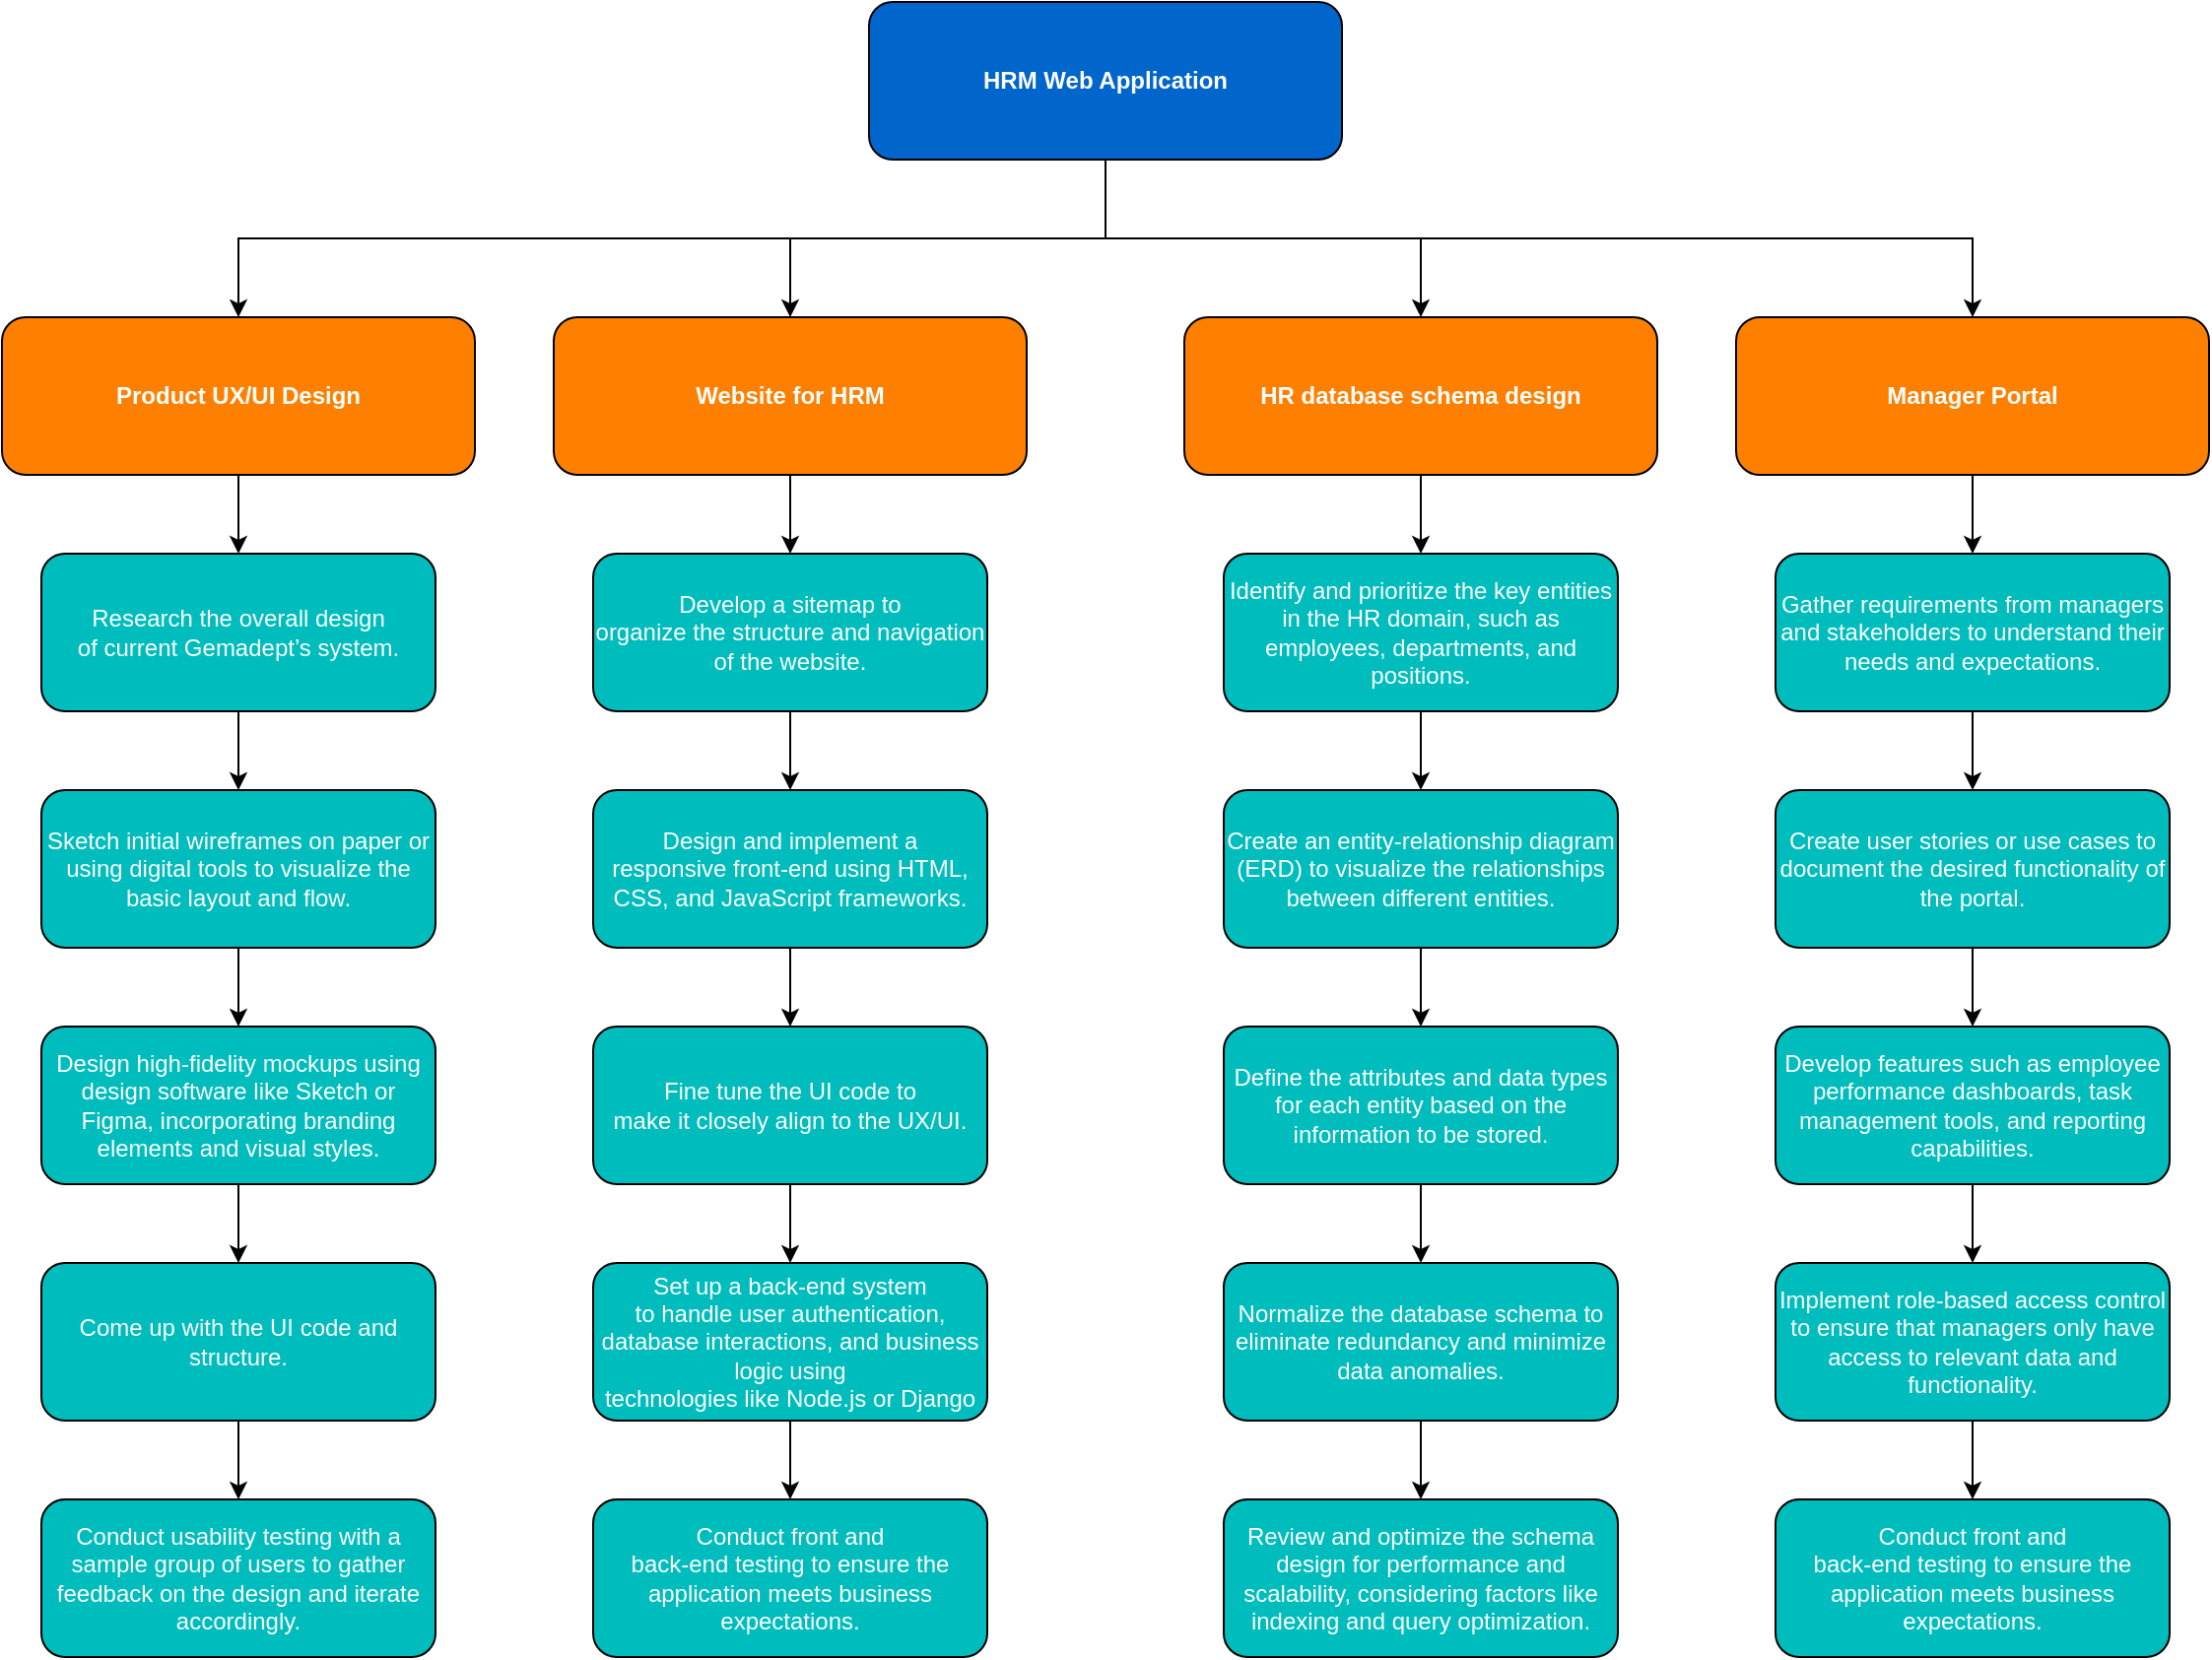 <mxfile version="23.1.5" type="device">
  <diagram name="Page-1" id="knRfgs-JKLc_IuuAq2xP">
    <mxGraphModel dx="2785" dy="1798" grid="0" gridSize="10" guides="1" tooltips="1" connect="1" arrows="1" fold="1" page="0" pageScale="1" pageWidth="850" pageHeight="1100" math="0" shadow="0">
      <root>
        <mxCell id="0" />
        <mxCell id="1" parent="0" />
        <mxCell id="RmJ5_ofuvu7ZLegVzyln-1" value="&lt;font color=&quot;#ffffff&quot;&gt;HR database schema design&lt;/font&gt;" style="rounded=1;whiteSpace=wrap;html=1;fontStyle=1;strokeColor=#000000;fillColor=#FF8000;" parent="1" vertex="1">
          <mxGeometry x="80" width="240" height="80" as="geometry" />
        </mxCell>
        <mxCell id="RmJ5_ofuvu7ZLegVzyln-5" value="Identify and prioritize the key entities in the HR domain, such as employees, departments, and positions." style="rounded=1;whiteSpace=wrap;html=1;fillColor=#00BDBD;fontColor=#FFFFFF;" parent="1" vertex="1">
          <mxGeometry x="100" y="120" width="200" height="80" as="geometry" />
        </mxCell>
        <mxCell id="RmJ5_ofuvu7ZLegVzyln-6" value="Create an entity-relationship diagram (ERD) to visualize the relationships between different entities." style="rounded=1;whiteSpace=wrap;html=1;fillColor=#00BDBD;fontColor=#FFFFFF;" parent="1" vertex="1">
          <mxGeometry x="100" y="240" width="200" height="80" as="geometry" />
        </mxCell>
        <mxCell id="RmJ5_ofuvu7ZLegVzyln-7" value="Define the attributes and data types for each entity based on the information to be stored." style="rounded=1;whiteSpace=wrap;html=1;fillColor=#00BDBD;fontColor=#FFFFFF;" parent="1" vertex="1">
          <mxGeometry x="100" y="360" width="200" height="80" as="geometry" />
        </mxCell>
        <mxCell id="RmJ5_ofuvu7ZLegVzyln-8" value="Normalize the database schema to eliminate redundancy and minimize data anomalies." style="rounded=1;whiteSpace=wrap;html=1;fillColor=#00BDBD;fontColor=#FFFFFF;" parent="1" vertex="1">
          <mxGeometry x="100" y="480" width="200" height="80" as="geometry" />
        </mxCell>
        <mxCell id="RmJ5_ofuvu7ZLegVzyln-9" value="Review and optimize the schema design for performance and scalability, considering factors like indexing and query optimization." style="rounded=1;whiteSpace=wrap;html=1;fillColor=#00BDBD;fontColor=#FFFFFF;" parent="1" vertex="1">
          <mxGeometry x="100" y="600" width="200" height="80" as="geometry" />
        </mxCell>
        <mxCell id="RmJ5_ofuvu7ZLegVzyln-10" value="" style="endArrow=classic;html=1;rounded=0;fontStyle=1;strokeColor=#000000;" parent="1" source="RmJ5_ofuvu7ZLegVzyln-1" target="RmJ5_ofuvu7ZLegVzyln-5" edge="1">
          <mxGeometry width="50" height="50" relative="1" as="geometry">
            <mxPoint x="-30" y="220" as="sourcePoint" />
            <mxPoint x="20" y="170" as="targetPoint" />
          </mxGeometry>
        </mxCell>
        <mxCell id="RmJ5_ofuvu7ZLegVzyln-11" value="" style="endArrow=classic;html=1;rounded=0;fillColor=#00BDBD;fontColor=#FFFFFF;" parent="1" source="RmJ5_ofuvu7ZLegVzyln-5" target="RmJ5_ofuvu7ZLegVzyln-6" edge="1">
          <mxGeometry width="50" height="50" relative="1" as="geometry">
            <mxPoint x="210" y="90" as="sourcePoint" />
            <mxPoint x="210" y="130" as="targetPoint" />
          </mxGeometry>
        </mxCell>
        <mxCell id="RmJ5_ofuvu7ZLegVzyln-12" value="" style="endArrow=classic;html=1;rounded=0;fillColor=#00BDBD;fontColor=#FFFFFF;" parent="1" source="RmJ5_ofuvu7ZLegVzyln-6" target="RmJ5_ofuvu7ZLegVzyln-7" edge="1">
          <mxGeometry width="50" height="50" relative="1" as="geometry">
            <mxPoint x="210" y="210" as="sourcePoint" />
            <mxPoint x="210" y="250" as="targetPoint" />
          </mxGeometry>
        </mxCell>
        <mxCell id="RmJ5_ofuvu7ZLegVzyln-13" value="" style="endArrow=classic;html=1;rounded=0;fillColor=#00BDBD;fontColor=#FFFFFF;" parent="1" source="RmJ5_ofuvu7ZLegVzyln-7" target="RmJ5_ofuvu7ZLegVzyln-8" edge="1">
          <mxGeometry width="50" height="50" relative="1" as="geometry">
            <mxPoint x="210" y="330" as="sourcePoint" />
            <mxPoint x="210" y="370" as="targetPoint" />
          </mxGeometry>
        </mxCell>
        <mxCell id="RmJ5_ofuvu7ZLegVzyln-14" value="" style="endArrow=classic;html=1;rounded=0;fillColor=#00BDBD;fontColor=#FFFFFF;" parent="1" source="RmJ5_ofuvu7ZLegVzyln-8" target="RmJ5_ofuvu7ZLegVzyln-9" edge="1">
          <mxGeometry width="50" height="50" relative="1" as="geometry">
            <mxPoint x="210" y="450" as="sourcePoint" />
            <mxPoint x="210" y="490" as="targetPoint" />
          </mxGeometry>
        </mxCell>
        <mxCell id="RmJ5_ofuvu7ZLegVzyln-15" value="&lt;font color=&quot;#ffffff&quot;&gt;HRM Web Application&lt;/font&gt;" style="rounded=1;whiteSpace=wrap;html=1;fillColor=#0066CC;fontStyle=1;strokeColor=default;" parent="1" vertex="1">
          <mxGeometry x="-80" y="-160" width="240" height="80" as="geometry" />
        </mxCell>
        <mxCell id="RmJ5_ofuvu7ZLegVzyln-16" value="" style="endArrow=classic;html=1;rounded=0;edgeStyle=orthogonalEdgeStyle;fillColor=#CC6600;" parent="1" source="RmJ5_ofuvu7ZLegVzyln-15" target="RmJ5_ofuvu7ZLegVzyln-1" edge="1">
          <mxGeometry width="50" height="50" relative="1" as="geometry">
            <mxPoint x="360" y="150" as="sourcePoint" />
            <mxPoint x="410" y="100" as="targetPoint" />
          </mxGeometry>
        </mxCell>
        <mxCell id="RmJ5_ofuvu7ZLegVzyln-17" value="&lt;font color=&quot;#ffffff&quot;&gt;Manager Portal&lt;/font&gt;" style="rounded=1;whiteSpace=wrap;html=1;fontStyle=1;strokeColor=#000000;fillColor=#FF8000;" parent="1" vertex="1">
          <mxGeometry x="360" width="240" height="80" as="geometry" />
        </mxCell>
        <mxCell id="RmJ5_ofuvu7ZLegVzyln-18" value="Gather requirements from managers and stakeholders to understand their needs and expectations." style="rounded=1;whiteSpace=wrap;html=1;fillColor=#00BDBD;fontColor=#FFFFFF;" parent="1" vertex="1">
          <mxGeometry x="380" y="120" width="200" height="80" as="geometry" />
        </mxCell>
        <mxCell id="RmJ5_ofuvu7ZLegVzyln-19" value="Create user stories or use cases to document the desired functionality of the portal." style="rounded=1;whiteSpace=wrap;html=1;fillColor=#00BDBD;fontColor=#FFFFFF;" parent="1" vertex="1">
          <mxGeometry x="380" y="240" width="200" height="80" as="geometry" />
        </mxCell>
        <mxCell id="RmJ5_ofuvu7ZLegVzyln-20" value="Develop features such as employee performance dashboards, task management tools, and reporting capabilities." style="rounded=1;whiteSpace=wrap;html=1;fillColor=#00BDBD;fontColor=#FFFFFF;" parent="1" vertex="1">
          <mxGeometry x="380" y="360" width="200" height="80" as="geometry" />
        </mxCell>
        <mxCell id="RmJ5_ofuvu7ZLegVzyln-21" value="Implement role-based access control to ensure that managers only have access to relevant data and functionality." style="rounded=1;whiteSpace=wrap;html=1;fillColor=#00BDBD;fontColor=#FFFFFF;" parent="1" vertex="1">
          <mxGeometry x="380" y="480" width="200" height="80" as="geometry" />
        </mxCell>
        <mxCell id="RmJ5_ofuvu7ZLegVzyln-22" value="Conduct front and&lt;br&gt;back-end testing to ensure the application meets business expectations." style="rounded=1;whiteSpace=wrap;html=1;fillColor=#00BDBD;fontColor=#FFFFFF;" parent="1" vertex="1">
          <mxGeometry x="380" y="600" width="200" height="80" as="geometry" />
        </mxCell>
        <mxCell id="RmJ5_ofuvu7ZLegVzyln-23" value="" style="endArrow=classic;html=1;rounded=0;fontStyle=1;strokeColor=#000000;" parent="1" source="RmJ5_ofuvu7ZLegVzyln-17" target="RmJ5_ofuvu7ZLegVzyln-18" edge="1">
          <mxGeometry width="50" height="50" relative="1" as="geometry">
            <mxPoint x="250" y="220" as="sourcePoint" />
            <mxPoint x="300" y="170" as="targetPoint" />
          </mxGeometry>
        </mxCell>
        <mxCell id="RmJ5_ofuvu7ZLegVzyln-24" value="" style="endArrow=classic;html=1;rounded=0;fillColor=#00BDBD;fontColor=#FFFFFF;" parent="1" source="RmJ5_ofuvu7ZLegVzyln-18" target="RmJ5_ofuvu7ZLegVzyln-19" edge="1">
          <mxGeometry width="50" height="50" relative="1" as="geometry">
            <mxPoint x="490" y="90" as="sourcePoint" />
            <mxPoint x="490" y="130" as="targetPoint" />
          </mxGeometry>
        </mxCell>
        <mxCell id="RmJ5_ofuvu7ZLegVzyln-25" value="" style="endArrow=classic;html=1;rounded=0;fillColor=#00BDBD;fontColor=#FFFFFF;" parent="1" source="RmJ5_ofuvu7ZLegVzyln-19" target="RmJ5_ofuvu7ZLegVzyln-20" edge="1">
          <mxGeometry width="50" height="50" relative="1" as="geometry">
            <mxPoint x="490" y="210" as="sourcePoint" />
            <mxPoint x="490" y="250" as="targetPoint" />
          </mxGeometry>
        </mxCell>
        <mxCell id="RmJ5_ofuvu7ZLegVzyln-26" value="" style="endArrow=classic;html=1;rounded=0;fillColor=#00BDBD;fontColor=#FFFFFF;" parent="1" source="RmJ5_ofuvu7ZLegVzyln-20" target="RmJ5_ofuvu7ZLegVzyln-21" edge="1">
          <mxGeometry width="50" height="50" relative="1" as="geometry">
            <mxPoint x="490" y="330" as="sourcePoint" />
            <mxPoint x="490" y="370" as="targetPoint" />
          </mxGeometry>
        </mxCell>
        <mxCell id="RmJ5_ofuvu7ZLegVzyln-27" value="" style="endArrow=classic;html=1;rounded=0;fillColor=#00BDBD;fontColor=#FFFFFF;" parent="1" source="RmJ5_ofuvu7ZLegVzyln-21" target="RmJ5_ofuvu7ZLegVzyln-22" edge="1">
          <mxGeometry width="50" height="50" relative="1" as="geometry">
            <mxPoint x="490" y="450" as="sourcePoint" />
            <mxPoint x="490" y="490" as="targetPoint" />
          </mxGeometry>
        </mxCell>
        <mxCell id="RmJ5_ofuvu7ZLegVzyln-28" value="" style="endArrow=classic;html=1;rounded=0;edgeStyle=orthogonalEdgeStyle;fillColor=#CC6600;" parent="1" source="RmJ5_ofuvu7ZLegVzyln-15" target="RmJ5_ofuvu7ZLegVzyln-17" edge="1">
          <mxGeometry width="50" height="50" relative="1" as="geometry">
            <mxPoint x="50" y="-70" as="sourcePoint" />
            <mxPoint x="210" y="10" as="targetPoint" />
            <Array as="points">
              <mxPoint x="40" y="-40" />
              <mxPoint x="480" y="-40" />
            </Array>
          </mxGeometry>
        </mxCell>
        <mxCell id="RmJ5_ofuvu7ZLegVzyln-29" value="&lt;font color=&quot;#ffffff&quot;&gt;Website for HRM&lt;/font&gt;" style="rounded=1;whiteSpace=wrap;html=1;fontStyle=1;strokeColor=#000000;fillColor=#FF8000;" parent="1" vertex="1">
          <mxGeometry x="-240" width="240" height="80" as="geometry" />
        </mxCell>
        <mxCell id="RmJ5_ofuvu7ZLegVzyln-30" value="Develop a sitemap to&lt;br&gt;organize the structure and navigation of the website." style="rounded=1;whiteSpace=wrap;html=1;fillColor=#00BDBD;fontColor=#FFFFFF;" parent="1" vertex="1">
          <mxGeometry x="-220" y="120" width="200" height="80" as="geometry" />
        </mxCell>
        <mxCell id="RmJ5_ofuvu7ZLegVzyln-31" value="Design and implement a&lt;br&gt;responsive front-end using HTML, CSS, and JavaScript frameworks." style="rounded=1;whiteSpace=wrap;html=1;fillColor=#00BDBD;fontColor=#FFFFFF;" parent="1" vertex="1">
          <mxGeometry x="-220" y="240" width="200" height="80" as="geometry" />
        </mxCell>
        <mxCell id="RmJ5_ofuvu7ZLegVzyln-32" value="Fine tune the UI code to&lt;br&gt;make it closely align to the UX/UI." style="rounded=1;whiteSpace=wrap;html=1;fillColor=#00BDBD;fontColor=#FFFFFF;" parent="1" vertex="1">
          <mxGeometry x="-220" y="360" width="200" height="80" as="geometry" />
        </mxCell>
        <mxCell id="RmJ5_ofuvu7ZLegVzyln-33" value="Set up a back-end system&lt;br&gt;to handle user authentication, database interactions, and business logic using&lt;br&gt;technologies like Node.js or Django" style="rounded=1;whiteSpace=wrap;html=1;fillColor=#00BDBD;fontColor=#FFFFFF;" parent="1" vertex="1">
          <mxGeometry x="-220" y="480" width="200" height="80" as="geometry" />
        </mxCell>
        <mxCell id="RmJ5_ofuvu7ZLegVzyln-34" value="Conduct front and&lt;br&gt;back-end testing to ensure the application meets business expectations." style="rounded=1;whiteSpace=wrap;html=1;fillColor=#00BDBD;fontColor=#FFFFFF;" parent="1" vertex="1">
          <mxGeometry x="-220" y="600" width="200" height="80" as="geometry" />
        </mxCell>
        <mxCell id="RmJ5_ofuvu7ZLegVzyln-35" value="" style="endArrow=classic;html=1;rounded=0;fontStyle=1;strokeColor=#000000;" parent="1" source="RmJ5_ofuvu7ZLegVzyln-29" target="RmJ5_ofuvu7ZLegVzyln-30" edge="1">
          <mxGeometry width="50" height="50" relative="1" as="geometry">
            <mxPoint x="-350" y="220" as="sourcePoint" />
            <mxPoint x="-300" y="170" as="targetPoint" />
          </mxGeometry>
        </mxCell>
        <mxCell id="RmJ5_ofuvu7ZLegVzyln-36" value="" style="endArrow=classic;html=1;rounded=0;fillColor=#00BDBD;fontColor=#FFFFFF;" parent="1" source="RmJ5_ofuvu7ZLegVzyln-30" target="RmJ5_ofuvu7ZLegVzyln-31" edge="1">
          <mxGeometry width="50" height="50" relative="1" as="geometry">
            <mxPoint x="-110" y="90" as="sourcePoint" />
            <mxPoint x="-110" y="130" as="targetPoint" />
          </mxGeometry>
        </mxCell>
        <mxCell id="RmJ5_ofuvu7ZLegVzyln-37" value="" style="endArrow=classic;html=1;rounded=0;fillColor=#00BDBD;fontColor=#FFFFFF;" parent="1" source="RmJ5_ofuvu7ZLegVzyln-31" target="RmJ5_ofuvu7ZLegVzyln-32" edge="1">
          <mxGeometry width="50" height="50" relative="1" as="geometry">
            <mxPoint x="-110" y="210" as="sourcePoint" />
            <mxPoint x="-110" y="250" as="targetPoint" />
          </mxGeometry>
        </mxCell>
        <mxCell id="RmJ5_ofuvu7ZLegVzyln-38" value="" style="endArrow=classic;html=1;rounded=0;fillColor=#00BDBD;fontColor=#FFFFFF;" parent="1" source="RmJ5_ofuvu7ZLegVzyln-32" target="RmJ5_ofuvu7ZLegVzyln-33" edge="1">
          <mxGeometry width="50" height="50" relative="1" as="geometry">
            <mxPoint x="-110" y="330" as="sourcePoint" />
            <mxPoint x="-110" y="370" as="targetPoint" />
          </mxGeometry>
        </mxCell>
        <mxCell id="RmJ5_ofuvu7ZLegVzyln-39" value="" style="endArrow=classic;html=1;rounded=0;fillColor=#00BDBD;fontColor=#FFFFFF;" parent="1" source="RmJ5_ofuvu7ZLegVzyln-33" target="RmJ5_ofuvu7ZLegVzyln-34" edge="1">
          <mxGeometry width="50" height="50" relative="1" as="geometry">
            <mxPoint x="-110" y="450" as="sourcePoint" />
            <mxPoint x="-110" y="490" as="targetPoint" />
          </mxGeometry>
        </mxCell>
        <mxCell id="RmJ5_ofuvu7ZLegVzyln-40" value="&lt;font color=&quot;#ffffff&quot;&gt;Product UX/UI Design&lt;/font&gt;" style="rounded=1;whiteSpace=wrap;html=1;fontStyle=1;strokeColor=#000000;fillColor=#FF8000;" parent="1" vertex="1">
          <mxGeometry x="-520" width="240" height="80" as="geometry" />
        </mxCell>
        <mxCell id="RmJ5_ofuvu7ZLegVzyln-41" value="Research the overall design&lt;div&gt;of current Gemadept’s system.&lt;/div&gt;" style="rounded=1;whiteSpace=wrap;html=1;fillColor=#00BDBD;fontColor=#FFFFFF;" parent="1" vertex="1">
          <mxGeometry x="-500" y="120" width="200" height="80" as="geometry" />
        </mxCell>
        <mxCell id="RmJ5_ofuvu7ZLegVzyln-42" value="Sketch initial wireframes on paper or using digital tools to visualize the basic layout and flow." style="rounded=1;whiteSpace=wrap;html=1;fillColor=#00BDBD;fontColor=#FFFFFF;" parent="1" vertex="1">
          <mxGeometry x="-500" y="240" width="200" height="80" as="geometry" />
        </mxCell>
        <mxCell id="RmJ5_ofuvu7ZLegVzyln-43" value="Design high-fidelity mockups using design software like Sketch or Figma, incorporating branding elements and visual styles." style="rounded=1;whiteSpace=wrap;html=1;fillColor=#00BDBD;fontColor=#FFFFFF;" parent="1" vertex="1">
          <mxGeometry x="-500" y="360" width="200" height="80" as="geometry" />
        </mxCell>
        <mxCell id="RmJ5_ofuvu7ZLegVzyln-44" value="Come up with the UI code and structure." style="rounded=1;whiteSpace=wrap;html=1;fillColor=#00BDBD;fontColor=#FFFFFF;" parent="1" vertex="1">
          <mxGeometry x="-500" y="480" width="200" height="80" as="geometry" />
        </mxCell>
        <mxCell id="RmJ5_ofuvu7ZLegVzyln-45" value="Conduct usability testing with a sample group of users to gather feedback on the design and iterate accordingly." style="rounded=1;whiteSpace=wrap;html=1;fillColor=#00BDBD;fontColor=#FFFFFF;" parent="1" vertex="1">
          <mxGeometry x="-500" y="600" width="200" height="80" as="geometry" />
        </mxCell>
        <mxCell id="RmJ5_ofuvu7ZLegVzyln-46" value="" style="endArrow=classic;html=1;rounded=0;fontStyle=1;strokeColor=#000000;" parent="1" source="RmJ5_ofuvu7ZLegVzyln-40" target="RmJ5_ofuvu7ZLegVzyln-41" edge="1">
          <mxGeometry width="50" height="50" relative="1" as="geometry">
            <mxPoint x="-630" y="220" as="sourcePoint" />
            <mxPoint x="-580" y="170" as="targetPoint" />
          </mxGeometry>
        </mxCell>
        <mxCell id="RmJ5_ofuvu7ZLegVzyln-47" value="" style="endArrow=classic;html=1;rounded=0;fillColor=#00BDBD;fontColor=#FFFFFF;" parent="1" source="RmJ5_ofuvu7ZLegVzyln-41" target="RmJ5_ofuvu7ZLegVzyln-42" edge="1">
          <mxGeometry width="50" height="50" relative="1" as="geometry">
            <mxPoint x="-390" y="90" as="sourcePoint" />
            <mxPoint x="-390" y="130" as="targetPoint" />
          </mxGeometry>
        </mxCell>
        <mxCell id="RmJ5_ofuvu7ZLegVzyln-48" value="" style="endArrow=classic;html=1;rounded=0;fillColor=#00BDBD;fontColor=#FFFFFF;" parent="1" source="RmJ5_ofuvu7ZLegVzyln-42" target="RmJ5_ofuvu7ZLegVzyln-43" edge="1">
          <mxGeometry width="50" height="50" relative="1" as="geometry">
            <mxPoint x="-390" y="210" as="sourcePoint" />
            <mxPoint x="-390" y="250" as="targetPoint" />
          </mxGeometry>
        </mxCell>
        <mxCell id="RmJ5_ofuvu7ZLegVzyln-49" value="" style="endArrow=classic;html=1;rounded=0;fillColor=#00BDBD;fontColor=#FFFFFF;" parent="1" source="RmJ5_ofuvu7ZLegVzyln-43" target="RmJ5_ofuvu7ZLegVzyln-44" edge="1">
          <mxGeometry width="50" height="50" relative="1" as="geometry">
            <mxPoint x="-390" y="330" as="sourcePoint" />
            <mxPoint x="-390" y="370" as="targetPoint" />
          </mxGeometry>
        </mxCell>
        <mxCell id="RmJ5_ofuvu7ZLegVzyln-50" value="" style="endArrow=classic;html=1;rounded=0;fillColor=#00BDBD;fontColor=#FFFFFF;" parent="1" source="RmJ5_ofuvu7ZLegVzyln-44" target="RmJ5_ofuvu7ZLegVzyln-45" edge="1">
          <mxGeometry width="50" height="50" relative="1" as="geometry">
            <mxPoint x="-390" y="450" as="sourcePoint" />
            <mxPoint x="-390" y="490" as="targetPoint" />
          </mxGeometry>
        </mxCell>
        <mxCell id="RmJ5_ofuvu7ZLegVzyln-51" value="" style="endArrow=classic;html=1;rounded=0;edgeStyle=orthogonalEdgeStyle;fillColor=#CC6600;" parent="1" source="RmJ5_ofuvu7ZLegVzyln-15" target="RmJ5_ofuvu7ZLegVzyln-29" edge="1">
          <mxGeometry width="50" height="50" relative="1" as="geometry">
            <mxPoint x="50" y="-70" as="sourcePoint" />
            <mxPoint x="490" y="10" as="targetPoint" />
            <Array as="points">
              <mxPoint x="40" y="-40" />
              <mxPoint x="-120" y="-40" />
            </Array>
          </mxGeometry>
        </mxCell>
        <mxCell id="RmJ5_ofuvu7ZLegVzyln-52" value="" style="endArrow=classic;html=1;rounded=0;edgeStyle=orthogonalEdgeStyle;fillColor=#CC6600;" parent="1" source="RmJ5_ofuvu7ZLegVzyln-15" target="RmJ5_ofuvu7ZLegVzyln-40" edge="1">
          <mxGeometry width="50" height="50" relative="1" as="geometry">
            <mxPoint x="-240.07" y="-80" as="sourcePoint" />
            <mxPoint x="-400.07" as="targetPoint" />
            <Array as="points">
              <mxPoint x="40" y="-40" />
              <mxPoint x="-400" y="-40" />
            </Array>
          </mxGeometry>
        </mxCell>
      </root>
    </mxGraphModel>
  </diagram>
</mxfile>
